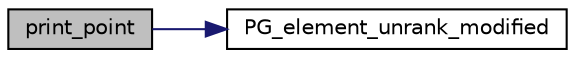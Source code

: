 digraph "print_point"
{
  edge [fontname="Helvetica",fontsize="10",labelfontname="Helvetica",labelfontsize="10"];
  node [fontname="Helvetica",fontsize="10",shape=record];
  rankdir="LR";
  Node2624 [label="print_point",height=0.2,width=0.4,color="black", fillcolor="grey75", style="filled", fontcolor="black"];
  Node2624 -> Node2625 [color="midnightblue",fontsize="10",style="solid",fontname="Helvetica"];
  Node2625 [label="PG_element_unrank_modified",height=0.2,width=0.4,color="black", fillcolor="white", style="filled",URL="$d4/d67/geometry_8h.html#a83ae9b605d496f6a90345303f6efae64"];
}
